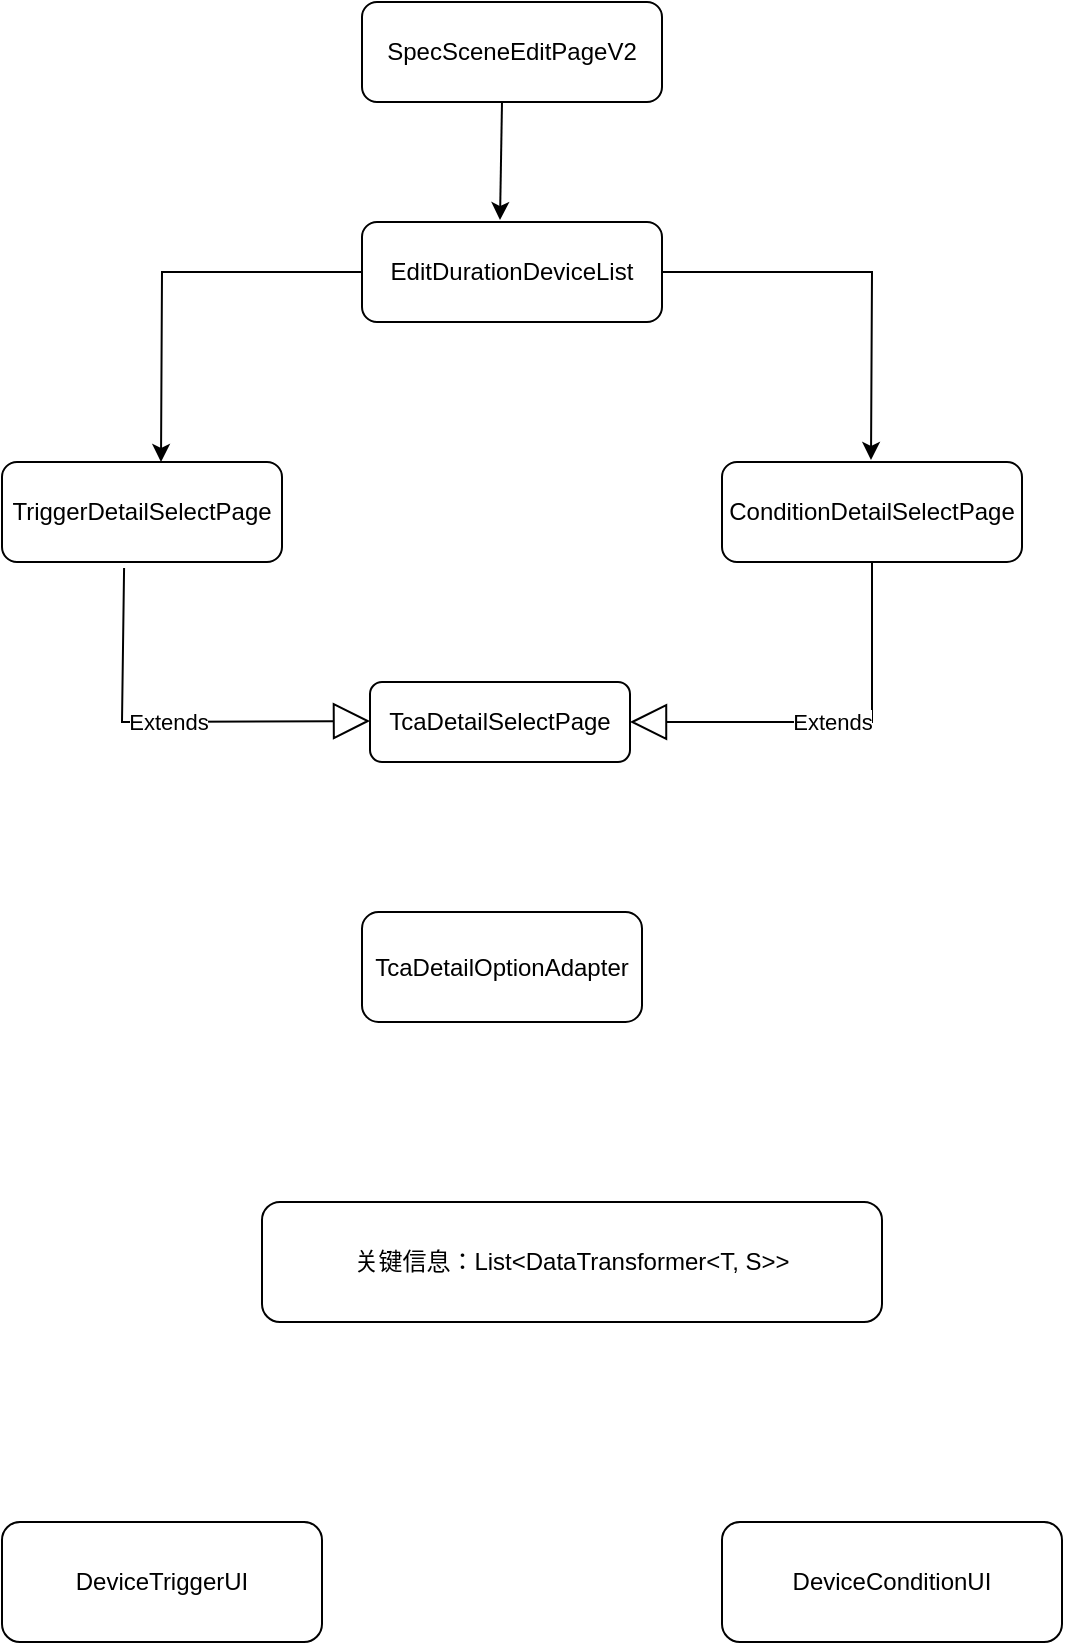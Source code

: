 <mxfile version="28.0.9">
  <diagram name="第 1 页" id="XXLFnL1ZtlMYqw0p0I9N">
    <mxGraphModel dx="1426" dy="761" grid="1" gridSize="10" guides="1" tooltips="1" connect="1" arrows="1" fold="1" page="1" pageScale="1" pageWidth="827" pageHeight="1169" math="0" shadow="0">
      <root>
        <mxCell id="0" />
        <mxCell id="1" parent="0" />
        <mxCell id="48h-sI23R1V_ZkSE89mK-1" value="SpecSceneEditPageV2" style="rounded=1;whiteSpace=wrap;html=1;" parent="1" vertex="1">
          <mxGeometry x="280" y="100" width="150" height="50" as="geometry" />
        </mxCell>
        <mxCell id="bBRKi4XoIYZRVLOm80eH-1" value="EditDurationDeviceList" style="rounded=1;whiteSpace=wrap;html=1;" vertex="1" parent="1">
          <mxGeometry x="280" y="210" width="150" height="50" as="geometry" />
        </mxCell>
        <mxCell id="bBRKi4XoIYZRVLOm80eH-2" value="TriggerDetailSelectPage" style="rounded=1;whiteSpace=wrap;html=1;" vertex="1" parent="1">
          <mxGeometry x="100" y="330" width="140" height="50" as="geometry" />
        </mxCell>
        <mxCell id="bBRKi4XoIYZRVLOm80eH-3" value="ConditionDetailSelectPage" style="rounded=1;whiteSpace=wrap;html=1;" vertex="1" parent="1">
          <mxGeometry x="460" y="330" width="150" height="50" as="geometry" />
        </mxCell>
        <mxCell id="bBRKi4XoIYZRVLOm80eH-4" value="TcaDetailSelectPage" style="rounded=1;whiteSpace=wrap;html=1;" vertex="1" parent="1">
          <mxGeometry x="284" y="440" width="130" height="40" as="geometry" />
        </mxCell>
        <mxCell id="bBRKi4XoIYZRVLOm80eH-5" value="TcaDetailOptionAdapter" style="rounded=1;whiteSpace=wrap;html=1;" vertex="1" parent="1">
          <mxGeometry x="280" y="555" width="140" height="55" as="geometry" />
        </mxCell>
        <mxCell id="bBRKi4XoIYZRVLOm80eH-7" value="Extends" style="endArrow=block;endSize=16;endFill=0;html=1;rounded=0;exitX=0.436;exitY=1.06;exitDx=0;exitDy=0;exitPerimeter=0;" edge="1" parent="1" source="bBRKi4XoIYZRVLOm80eH-2">
          <mxGeometry width="160" relative="1" as="geometry">
            <mxPoint x="124" y="459.5" as="sourcePoint" />
            <mxPoint x="284" y="459.5" as="targetPoint" />
            <Array as="points">
              <mxPoint x="160" y="460" />
            </Array>
          </mxGeometry>
        </mxCell>
        <mxCell id="bBRKi4XoIYZRVLOm80eH-8" value="Extends" style="endArrow=block;endSize=16;endFill=0;html=1;rounded=0;exitX=0.5;exitY=1;exitDx=0;exitDy=0;entryX=1;entryY=0.5;entryDx=0;entryDy=0;" edge="1" parent="1" source="bBRKi4XoIYZRVLOm80eH-3" target="bBRKi4XoIYZRVLOm80eH-4">
          <mxGeometry width="160" relative="1" as="geometry">
            <mxPoint x="511" y="403" as="sourcePoint" />
            <mxPoint x="634" y="479.5" as="targetPoint" />
            <Array as="points">
              <mxPoint x="535" y="460" />
            </Array>
          </mxGeometry>
        </mxCell>
        <mxCell id="bBRKi4XoIYZRVLOm80eH-9" value="关键信息：List&amp;lt;DataTransformer&amp;lt;T, S&amp;gt;&amp;gt;" style="rounded=1;whiteSpace=wrap;html=1;" vertex="1" parent="1">
          <mxGeometry x="230" y="700" width="310" height="60" as="geometry" />
        </mxCell>
        <mxCell id="bBRKi4XoIYZRVLOm80eH-10" value="DeviceTriggerUI" style="rounded=1;whiteSpace=wrap;html=1;" vertex="1" parent="1">
          <mxGeometry x="100" y="860" width="160" height="60" as="geometry" />
        </mxCell>
        <mxCell id="bBRKi4XoIYZRVLOm80eH-11" value="DeviceConditionUI" style="rounded=1;whiteSpace=wrap;html=1;" vertex="1" parent="1">
          <mxGeometry x="460" y="860" width="170" height="60" as="geometry" />
        </mxCell>
        <mxCell id="bBRKi4XoIYZRVLOm80eH-12" value="" style="endArrow=classic;html=1;rounded=0;entryX=0.46;entryY=-0.02;entryDx=0;entryDy=0;entryPerimeter=0;" edge="1" parent="1" target="bBRKi4XoIYZRVLOm80eH-1">
          <mxGeometry width="50" height="50" relative="1" as="geometry">
            <mxPoint x="350" y="150" as="sourcePoint" />
            <mxPoint x="400" y="100" as="targetPoint" />
          </mxGeometry>
        </mxCell>
        <mxCell id="bBRKi4XoIYZRVLOm80eH-13" value="" style="endArrow=classic;html=1;rounded=0;entryX=0.46;entryY=-0.02;entryDx=0;entryDy=0;entryPerimeter=0;exitX=1;exitY=0.5;exitDx=0;exitDy=0;" edge="1" parent="1" source="bBRKi4XoIYZRVLOm80eH-1">
          <mxGeometry width="50" height="50" relative="1" as="geometry">
            <mxPoint x="535.5" y="270" as="sourcePoint" />
            <mxPoint x="534.5" y="329" as="targetPoint" />
            <Array as="points">
              <mxPoint x="535" y="235" />
            </Array>
          </mxGeometry>
        </mxCell>
        <mxCell id="bBRKi4XoIYZRVLOm80eH-14" value="" style="endArrow=classic;html=1;rounded=0;entryX=0.46;entryY=-0.02;entryDx=0;entryDy=0;entryPerimeter=0;exitX=0;exitY=0.5;exitDx=0;exitDy=0;" edge="1" parent="1" source="bBRKi4XoIYZRVLOm80eH-1">
          <mxGeometry width="50" height="50" relative="1" as="geometry">
            <mxPoint x="180.5" y="271" as="sourcePoint" />
            <mxPoint x="179.5" y="330" as="targetPoint" />
            <Array as="points">
              <mxPoint x="180" y="235" />
            </Array>
          </mxGeometry>
        </mxCell>
      </root>
    </mxGraphModel>
  </diagram>
</mxfile>
